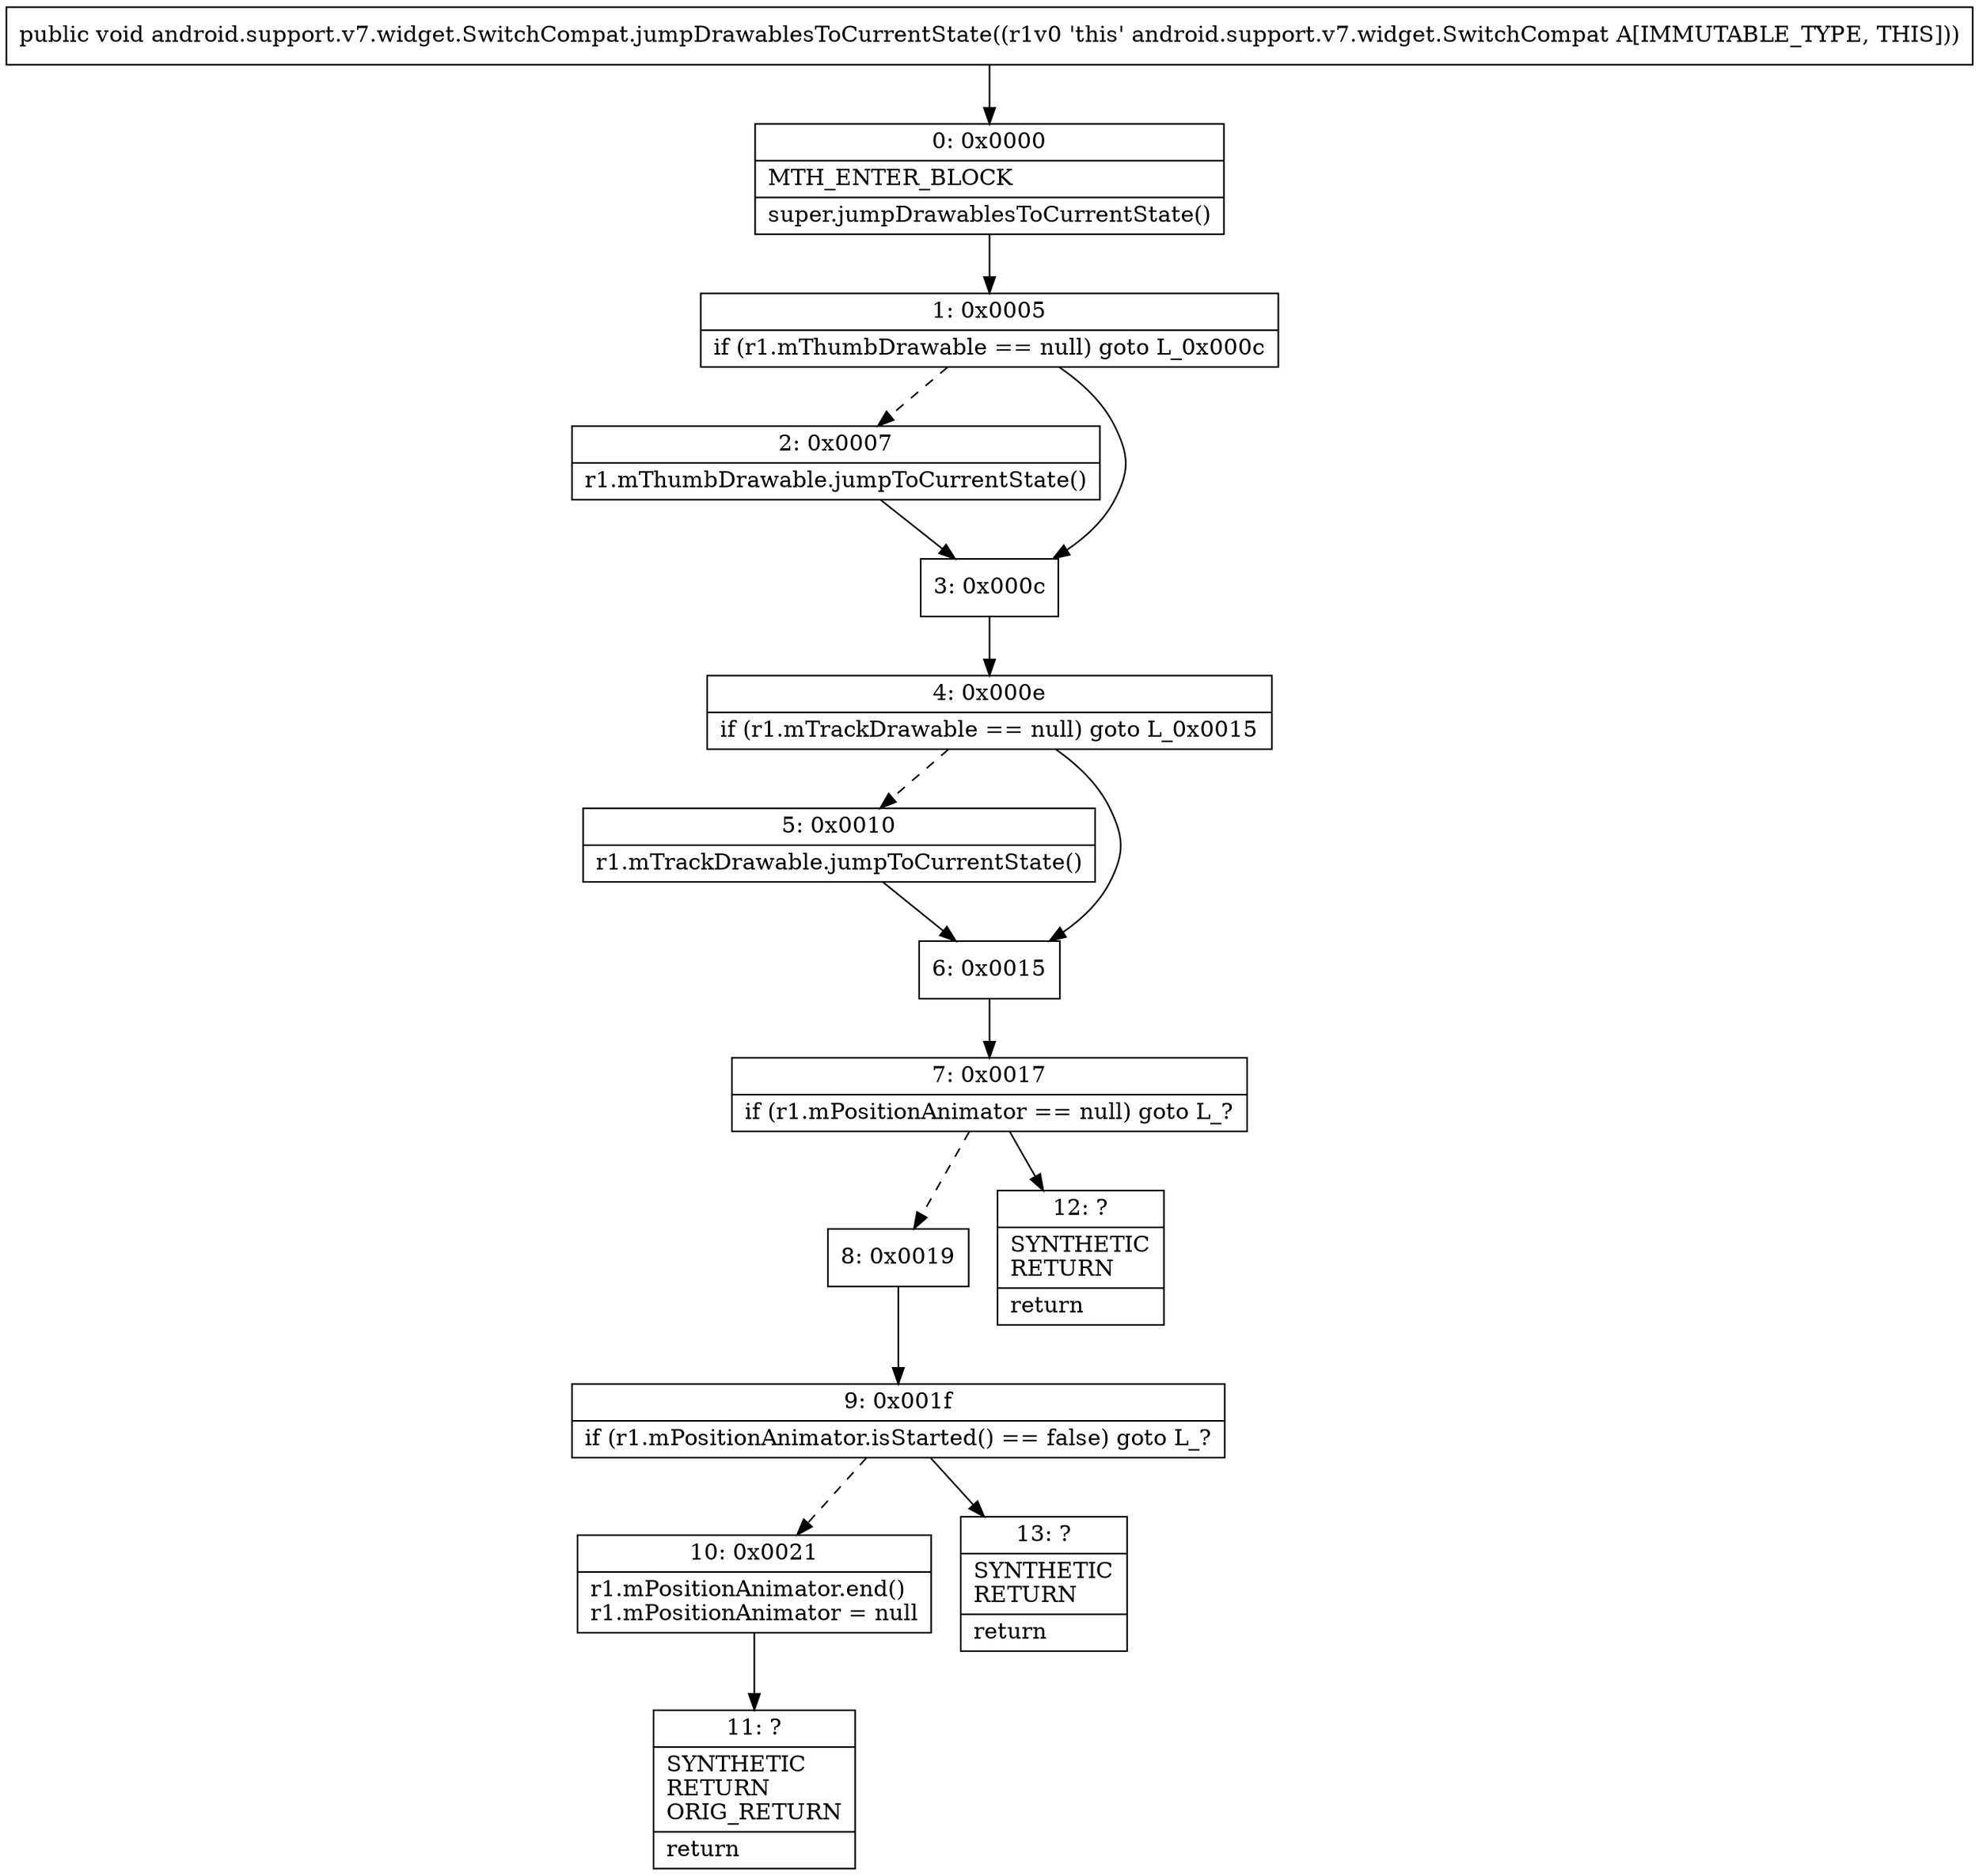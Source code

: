 digraph "CFG forandroid.support.v7.widget.SwitchCompat.jumpDrawablesToCurrentState()V" {
Node_0 [shape=record,label="{0\:\ 0x0000|MTH_ENTER_BLOCK\l|super.jumpDrawablesToCurrentState()\l}"];
Node_1 [shape=record,label="{1\:\ 0x0005|if (r1.mThumbDrawable == null) goto L_0x000c\l}"];
Node_2 [shape=record,label="{2\:\ 0x0007|r1.mThumbDrawable.jumpToCurrentState()\l}"];
Node_3 [shape=record,label="{3\:\ 0x000c}"];
Node_4 [shape=record,label="{4\:\ 0x000e|if (r1.mTrackDrawable == null) goto L_0x0015\l}"];
Node_5 [shape=record,label="{5\:\ 0x0010|r1.mTrackDrawable.jumpToCurrentState()\l}"];
Node_6 [shape=record,label="{6\:\ 0x0015}"];
Node_7 [shape=record,label="{7\:\ 0x0017|if (r1.mPositionAnimator == null) goto L_?\l}"];
Node_8 [shape=record,label="{8\:\ 0x0019}"];
Node_9 [shape=record,label="{9\:\ 0x001f|if (r1.mPositionAnimator.isStarted() == false) goto L_?\l}"];
Node_10 [shape=record,label="{10\:\ 0x0021|r1.mPositionAnimator.end()\lr1.mPositionAnimator = null\l}"];
Node_11 [shape=record,label="{11\:\ ?|SYNTHETIC\lRETURN\lORIG_RETURN\l|return\l}"];
Node_12 [shape=record,label="{12\:\ ?|SYNTHETIC\lRETURN\l|return\l}"];
Node_13 [shape=record,label="{13\:\ ?|SYNTHETIC\lRETURN\l|return\l}"];
MethodNode[shape=record,label="{public void android.support.v7.widget.SwitchCompat.jumpDrawablesToCurrentState((r1v0 'this' android.support.v7.widget.SwitchCompat A[IMMUTABLE_TYPE, THIS])) }"];
MethodNode -> Node_0;
Node_0 -> Node_1;
Node_1 -> Node_2[style=dashed];
Node_1 -> Node_3;
Node_2 -> Node_3;
Node_3 -> Node_4;
Node_4 -> Node_5[style=dashed];
Node_4 -> Node_6;
Node_5 -> Node_6;
Node_6 -> Node_7;
Node_7 -> Node_8[style=dashed];
Node_7 -> Node_12;
Node_8 -> Node_9;
Node_9 -> Node_10[style=dashed];
Node_9 -> Node_13;
Node_10 -> Node_11;
}


